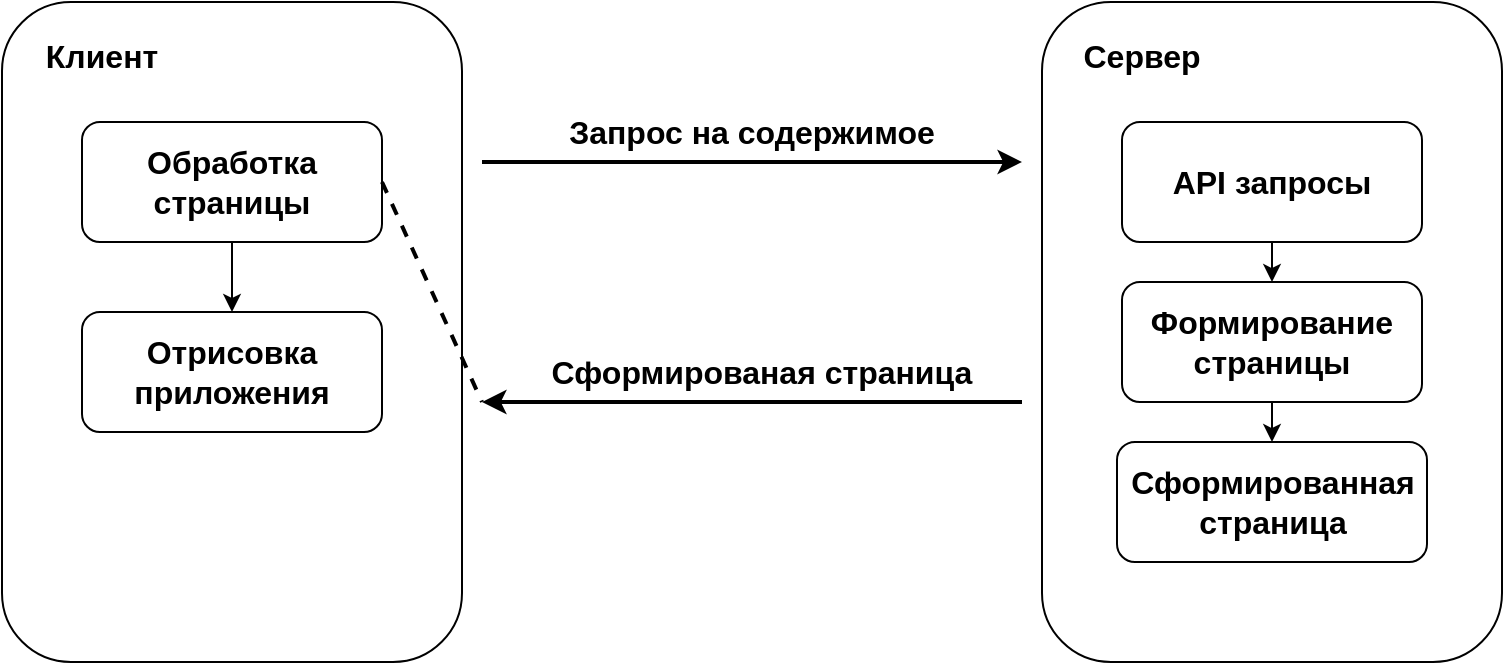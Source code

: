<mxfile version="26.0.16">
  <diagram id="i2U2fAWp4BPeJd0J6tEC" name="Страница 1">
    <mxGraphModel dx="1687" dy="918" grid="1" gridSize="10" guides="1" tooltips="1" connect="1" arrows="1" fold="1" page="1" pageScale="1" pageWidth="1169" pageHeight="1654" math="0" shadow="0">
      <root>
        <mxCell id="0" />
        <mxCell id="1" parent="0" />
        <mxCell id="QtPyrSU2G6B9cX66VUJU-1" value="" style="rounded=1;whiteSpace=wrap;html=1;" vertex="1" parent="1">
          <mxGeometry x="520" y="800" width="230" height="330" as="geometry" />
        </mxCell>
        <mxCell id="QtPyrSU2G6B9cX66VUJU-2" value="Клиент" style="text;html=1;align=center;verticalAlign=middle;whiteSpace=wrap;rounded=0;fontSize=16;fontStyle=1" vertex="1" parent="1">
          <mxGeometry x="540" y="812" width="60" height="30" as="geometry" />
        </mxCell>
        <mxCell id="QtPyrSU2G6B9cX66VUJU-3" value="" style="rounded=1;whiteSpace=wrap;html=1;" vertex="1" parent="1">
          <mxGeometry x="1040" y="800" width="230" height="330" as="geometry" />
        </mxCell>
        <mxCell id="QtPyrSU2G6B9cX66VUJU-4" value="Сервер" style="text;html=1;align=center;verticalAlign=middle;whiteSpace=wrap;rounded=0;fontSize=16;fontStyle=1" vertex="1" parent="1">
          <mxGeometry x="1060" y="812" width="60" height="30" as="geometry" />
        </mxCell>
        <mxCell id="QtPyrSU2G6B9cX66VUJU-5" value="" style="endArrow=classic;html=1;rounded=0;fontSize=16;fontStyle=1;strokeWidth=2;" edge="1" parent="1">
          <mxGeometry width="50" height="50" relative="1" as="geometry">
            <mxPoint x="760" y="880" as="sourcePoint" />
            <mxPoint x="1030" y="880" as="targetPoint" />
          </mxGeometry>
        </mxCell>
        <mxCell id="QtPyrSU2G6B9cX66VUJU-6" value="Запрос на содержимое" style="text;html=1;align=center;verticalAlign=middle;whiteSpace=wrap;rounded=0;fontSize=16;fontStyle=1" vertex="1" parent="1">
          <mxGeometry x="800" y="850" width="190" height="30" as="geometry" />
        </mxCell>
        <mxCell id="QtPyrSU2G6B9cX66VUJU-8" value="" style="endArrow=classic;html=1;rounded=0;strokeWidth=2;" edge="1" parent="1">
          <mxGeometry width="50" height="50" relative="1" as="geometry">
            <mxPoint x="1030" y="1000" as="sourcePoint" />
            <mxPoint x="760" y="1000" as="targetPoint" />
          </mxGeometry>
        </mxCell>
        <mxCell id="QtPyrSU2G6B9cX66VUJU-9" value="Сформированая страница" style="text;html=1;align=center;verticalAlign=middle;whiteSpace=wrap;rounded=0;fontSize=16;fontStyle=1" vertex="1" parent="1">
          <mxGeometry x="780" y="970" width="240" height="30" as="geometry" />
        </mxCell>
        <mxCell id="QtPyrSU2G6B9cX66VUJU-11" value="API запросы" style="rounded=1;whiteSpace=wrap;html=1;fontSize=16;fontStyle=1" vertex="1" parent="1">
          <mxGeometry x="1080" y="860" width="150" height="60" as="geometry" />
        </mxCell>
        <mxCell id="QtPyrSU2G6B9cX66VUJU-12" value="Формирование страницы" style="rounded=1;whiteSpace=wrap;html=1;fontSize=16;fontStyle=1" vertex="1" parent="1">
          <mxGeometry x="1080" y="940" width="150" height="60" as="geometry" />
        </mxCell>
        <mxCell id="QtPyrSU2G6B9cX66VUJU-13" value="Сформированная страница" style="rounded=1;whiteSpace=wrap;html=1;fontSize=16;fontStyle=1" vertex="1" parent="1">
          <mxGeometry x="1077.5" y="1020" width="155" height="60" as="geometry" />
        </mxCell>
        <mxCell id="QtPyrSU2G6B9cX66VUJU-14" value="Обработка страницы" style="rounded=1;whiteSpace=wrap;html=1;fontSize=16;fontStyle=1" vertex="1" parent="1">
          <mxGeometry x="560" y="860" width="150" height="60" as="geometry" />
        </mxCell>
        <mxCell id="QtPyrSU2G6B9cX66VUJU-15" value="Отрисовка приложения" style="rounded=1;whiteSpace=wrap;html=1;fontSize=16;fontStyle=1" vertex="1" parent="1">
          <mxGeometry x="560" y="955" width="150" height="60" as="geometry" />
        </mxCell>
        <mxCell id="QtPyrSU2G6B9cX66VUJU-16" value="" style="endArrow=none;dashed=1;html=1;rounded=0;exitX=1;exitY=0.5;exitDx=0;exitDy=0;strokeWidth=2;" edge="1" parent="1" source="QtPyrSU2G6B9cX66VUJU-14">
          <mxGeometry width="50" height="50" relative="1" as="geometry">
            <mxPoint x="770" y="800" as="sourcePoint" />
            <mxPoint x="760" y="1000" as="targetPoint" />
          </mxGeometry>
        </mxCell>
        <mxCell id="QtPyrSU2G6B9cX66VUJU-17" value="" style="endArrow=classic;html=1;rounded=0;exitX=0.5;exitY=1;exitDx=0;exitDy=0;entryX=0.5;entryY=0;entryDx=0;entryDy=0;" edge="1" parent="1" source="QtPyrSU2G6B9cX66VUJU-11" target="QtPyrSU2G6B9cX66VUJU-12">
          <mxGeometry width="50" height="50" relative="1" as="geometry">
            <mxPoint x="910" y="1160" as="sourcePoint" />
            <mxPoint x="960" y="1110" as="targetPoint" />
          </mxGeometry>
        </mxCell>
        <mxCell id="QtPyrSU2G6B9cX66VUJU-18" value="" style="endArrow=classic;html=1;rounded=0;exitX=0.5;exitY=1;exitDx=0;exitDy=0;entryX=0.5;entryY=0;entryDx=0;entryDy=0;" edge="1" parent="1" source="QtPyrSU2G6B9cX66VUJU-12" target="QtPyrSU2G6B9cX66VUJU-13">
          <mxGeometry width="50" height="50" relative="1" as="geometry">
            <mxPoint x="940" y="1110" as="sourcePoint" />
            <mxPoint x="990" y="1060" as="targetPoint" />
          </mxGeometry>
        </mxCell>
        <mxCell id="QtPyrSU2G6B9cX66VUJU-19" value="" style="endArrow=classic;html=1;rounded=0;exitX=0.5;exitY=1;exitDx=0;exitDy=0;entryX=0.5;entryY=0;entryDx=0;entryDy=0;" edge="1" parent="1" source="QtPyrSU2G6B9cX66VUJU-14" target="QtPyrSU2G6B9cX66VUJU-15">
          <mxGeometry width="50" height="50" relative="1" as="geometry">
            <mxPoint x="350" y="1160" as="sourcePoint" />
            <mxPoint x="400" y="1110" as="targetPoint" />
          </mxGeometry>
        </mxCell>
      </root>
    </mxGraphModel>
  </diagram>
</mxfile>
